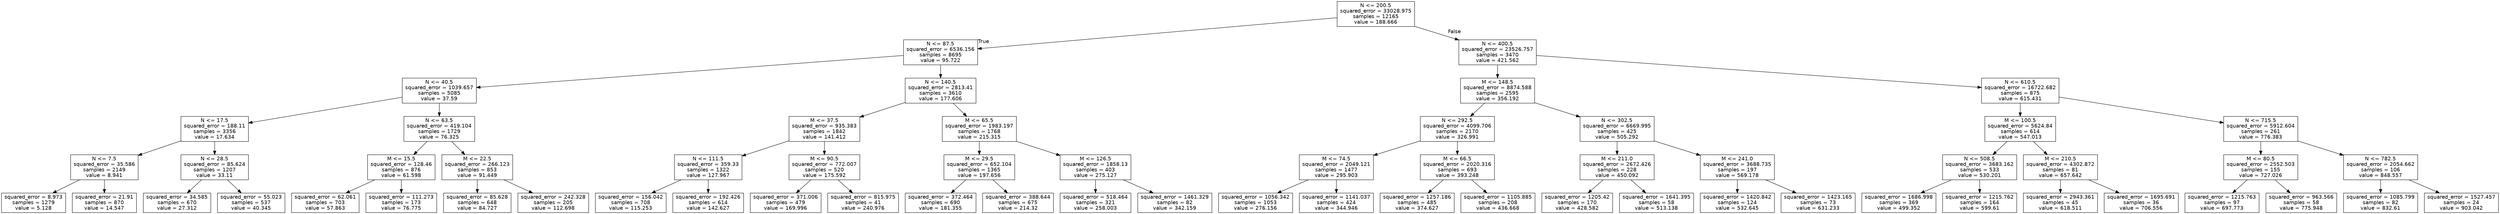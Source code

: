 digraph Tree {
node [shape=box, fontname="helvetica"] ;
edge [fontname="helvetica"] ;
0 [label="N <= 200.5\nsquared_error = 33028.975\nsamples = 12165\nvalue = 188.666"] ;
1 [label="N <= 87.5\nsquared_error = 6536.156\nsamples = 8695\nvalue = 95.722"] ;
0 -> 1 [labeldistance=2.5, labelangle=45, headlabel="True"] ;
2 [label="N <= 40.5\nsquared_error = 1039.657\nsamples = 5085\nvalue = 37.59"] ;
1 -> 2 ;
3 [label="N <= 17.5\nsquared_error = 188.11\nsamples = 3356\nvalue = 17.634"] ;
2 -> 3 ;
4 [label="N <= 7.5\nsquared_error = 35.586\nsamples = 2149\nvalue = 8.941"] ;
3 -> 4 ;
5 [label="squared_error = 8.973\nsamples = 1279\nvalue = 5.128"] ;
4 -> 5 ;
6 [label="squared_error = 21.91\nsamples = 870\nvalue = 14.547"] ;
4 -> 6 ;
7 [label="N <= 28.5\nsquared_error = 85.624\nsamples = 1207\nvalue = 33.11"] ;
3 -> 7 ;
8 [label="squared_error = 34.585\nsamples = 670\nvalue = 27.312"] ;
7 -> 8 ;
9 [label="squared_error = 55.023\nsamples = 537\nvalue = 40.345"] ;
7 -> 9 ;
10 [label="N <= 63.5\nsquared_error = 419.104\nsamples = 1729\nvalue = 76.325"] ;
2 -> 10 ;
11 [label="M <= 15.5\nsquared_error = 128.46\nsamples = 876\nvalue = 61.598"] ;
10 -> 11 ;
12 [label="squared_error = 62.061\nsamples = 703\nvalue = 57.863"] ;
11 -> 12 ;
13 [label="squared_error = 111.273\nsamples = 173\nvalue = 76.775"] ;
11 -> 13 ;
14 [label="M <= 22.5\nsquared_error = 266.123\nsamples = 853\nvalue = 91.449"] ;
10 -> 14 ;
15 [label="squared_error = 85.628\nsamples = 648\nvalue = 84.727"] ;
14 -> 15 ;
16 [label="squared_error = 242.328\nsamples = 205\nvalue = 112.698"] ;
14 -> 16 ;
17 [label="N <= 140.5\nsquared_error = 2813.41\nsamples = 3610\nvalue = 177.606"] ;
1 -> 17 ;
18 [label="M <= 37.5\nsquared_error = 935.383\nsamples = 1842\nvalue = 141.412"] ;
17 -> 18 ;
19 [label="N <= 111.5\nsquared_error = 359.33\nsamples = 1322\nvalue = 127.967"] ;
18 -> 19 ;
20 [label="squared_error = 156.042\nsamples = 708\nvalue = 115.253"] ;
19 -> 20 ;
21 [label="squared_error = 192.426\nsamples = 614\nvalue = 142.627"] ;
19 -> 21 ;
22 [label="M <= 90.5\nsquared_error = 772.007\nsamples = 520\nvalue = 175.592"] ;
18 -> 22 ;
23 [label="squared_error = 371.006\nsamples = 479\nvalue = 169.996"] ;
22 -> 23 ;
24 [label="squared_error = 815.975\nsamples = 41\nvalue = 240.976"] ;
22 -> 24 ;
25 [label="M <= 65.5\nsquared_error = 1983.197\nsamples = 1768\nvalue = 215.315"] ;
17 -> 25 ;
26 [label="M <= 29.5\nsquared_error = 652.104\nsamples = 1365\nvalue = 197.656"] ;
25 -> 26 ;
27 [label="squared_error = 372.464\nsamples = 690\nvalue = 181.355"] ;
26 -> 27 ;
28 [label="squared_error = 388.644\nsamples = 675\nvalue = 214.32"] ;
26 -> 28 ;
29 [label="M <= 126.5\nsquared_error = 1858.13\nsamples = 403\nvalue = 275.127"] ;
25 -> 29 ;
30 [label="squared_error = 518.464\nsamples = 321\nvalue = 258.003"] ;
29 -> 30 ;
31 [label="squared_error = 1461.329\nsamples = 82\nvalue = 342.159"] ;
29 -> 31 ;
32 [label="N <= 400.5\nsquared_error = 23526.757\nsamples = 3470\nvalue = 421.562"] ;
0 -> 32 [labeldistance=2.5, labelangle=-45, headlabel="False"] ;
33 [label="M <= 148.5\nsquared_error = 8874.588\nsamples = 2595\nvalue = 356.192"] ;
32 -> 33 ;
34 [label="N <= 292.5\nsquared_error = 4099.706\nsamples = 2170\nvalue = 326.991"] ;
33 -> 34 ;
35 [label="M <= 74.5\nsquared_error = 2049.121\nsamples = 1477\nvalue = 295.903"] ;
34 -> 35 ;
36 [label="squared_error = 1056.342\nsamples = 1053\nvalue = 276.156"] ;
35 -> 36 ;
37 [label="squared_error = 1141.037\nsamples = 424\nvalue = 344.946"] ;
35 -> 37 ;
38 [label="M <= 66.5\nsquared_error = 2020.316\nsamples = 693\nvalue = 393.248"] ;
34 -> 38 ;
39 [label="squared_error = 1257.186\nsamples = 485\nvalue = 374.627"] ;
38 -> 39 ;
40 [label="squared_error = 1105.885\nsamples = 208\nvalue = 436.668"] ;
38 -> 40 ;
41 [label="N <= 302.5\nsquared_error = 6669.995\nsamples = 425\nvalue = 505.292"] ;
33 -> 41 ;
42 [label="M <= 211.0\nsquared_error = 2672.426\nsamples = 228\nvalue = 450.092"] ;
41 -> 42 ;
43 [label="squared_error = 1205.42\nsamples = 170\nvalue = 428.582"] ;
42 -> 43 ;
44 [label="squared_error = 1641.395\nsamples = 58\nvalue = 513.138"] ;
42 -> 44 ;
45 [label="M <= 241.0\nsquared_error = 3688.735\nsamples = 197\nvalue = 569.178"] ;
41 -> 45 ;
46 [label="squared_error = 1420.842\nsamples = 124\nvalue = 532.645"] ;
45 -> 46 ;
47 [label="squared_error = 1423.165\nsamples = 73\nvalue = 631.233"] ;
45 -> 47 ;
48 [label="N <= 610.5\nsquared_error = 16722.682\nsamples = 875\nvalue = 615.431"] ;
32 -> 48 ;
49 [label="M <= 100.5\nsquared_error = 5624.84\nsamples = 614\nvalue = 547.013"] ;
48 -> 49 ;
50 [label="N <= 508.5\nsquared_error = 3683.162\nsamples = 533\nvalue = 530.201"] ;
49 -> 50 ;
51 [label="squared_error = 1686.998\nsamples = 369\nvalue = 499.352"] ;
50 -> 51 ;
52 [label="squared_error = 1215.762\nsamples = 164\nvalue = 599.61"] ;
50 -> 52 ;
53 [label="M <= 210.5\nsquared_error = 4302.872\nsamples = 81\nvalue = 657.642"] ;
49 -> 53 ;
54 [label="squared_error = 2943.361\nsamples = 45\nvalue = 618.511"] ;
53 -> 54 ;
55 [label="squared_error = 1695.691\nsamples = 36\nvalue = 706.556"] ;
53 -> 55 ;
56 [label="N <= 715.5\nsquared_error = 5912.604\nsamples = 261\nvalue = 776.383"] ;
48 -> 56 ;
57 [label="M <= 80.5\nsquared_error = 2552.503\nsamples = 155\nvalue = 727.026"] ;
56 -> 57 ;
58 [label="squared_error = 1215.763\nsamples = 97\nvalue = 697.773"] ;
57 -> 58 ;
59 [label="squared_error = 963.566\nsamples = 58\nvalue = 775.948"] ;
57 -> 59 ;
60 [label="N <= 782.5\nsquared_error = 2054.662\nsamples = 106\nvalue = 848.557"] ;
56 -> 60 ;
61 [label="squared_error = 1085.799\nsamples = 82\nvalue = 832.61"] ;
60 -> 61 ;
62 [label="squared_error = 1527.457\nsamples = 24\nvalue = 903.042"] ;
60 -> 62 ;
}